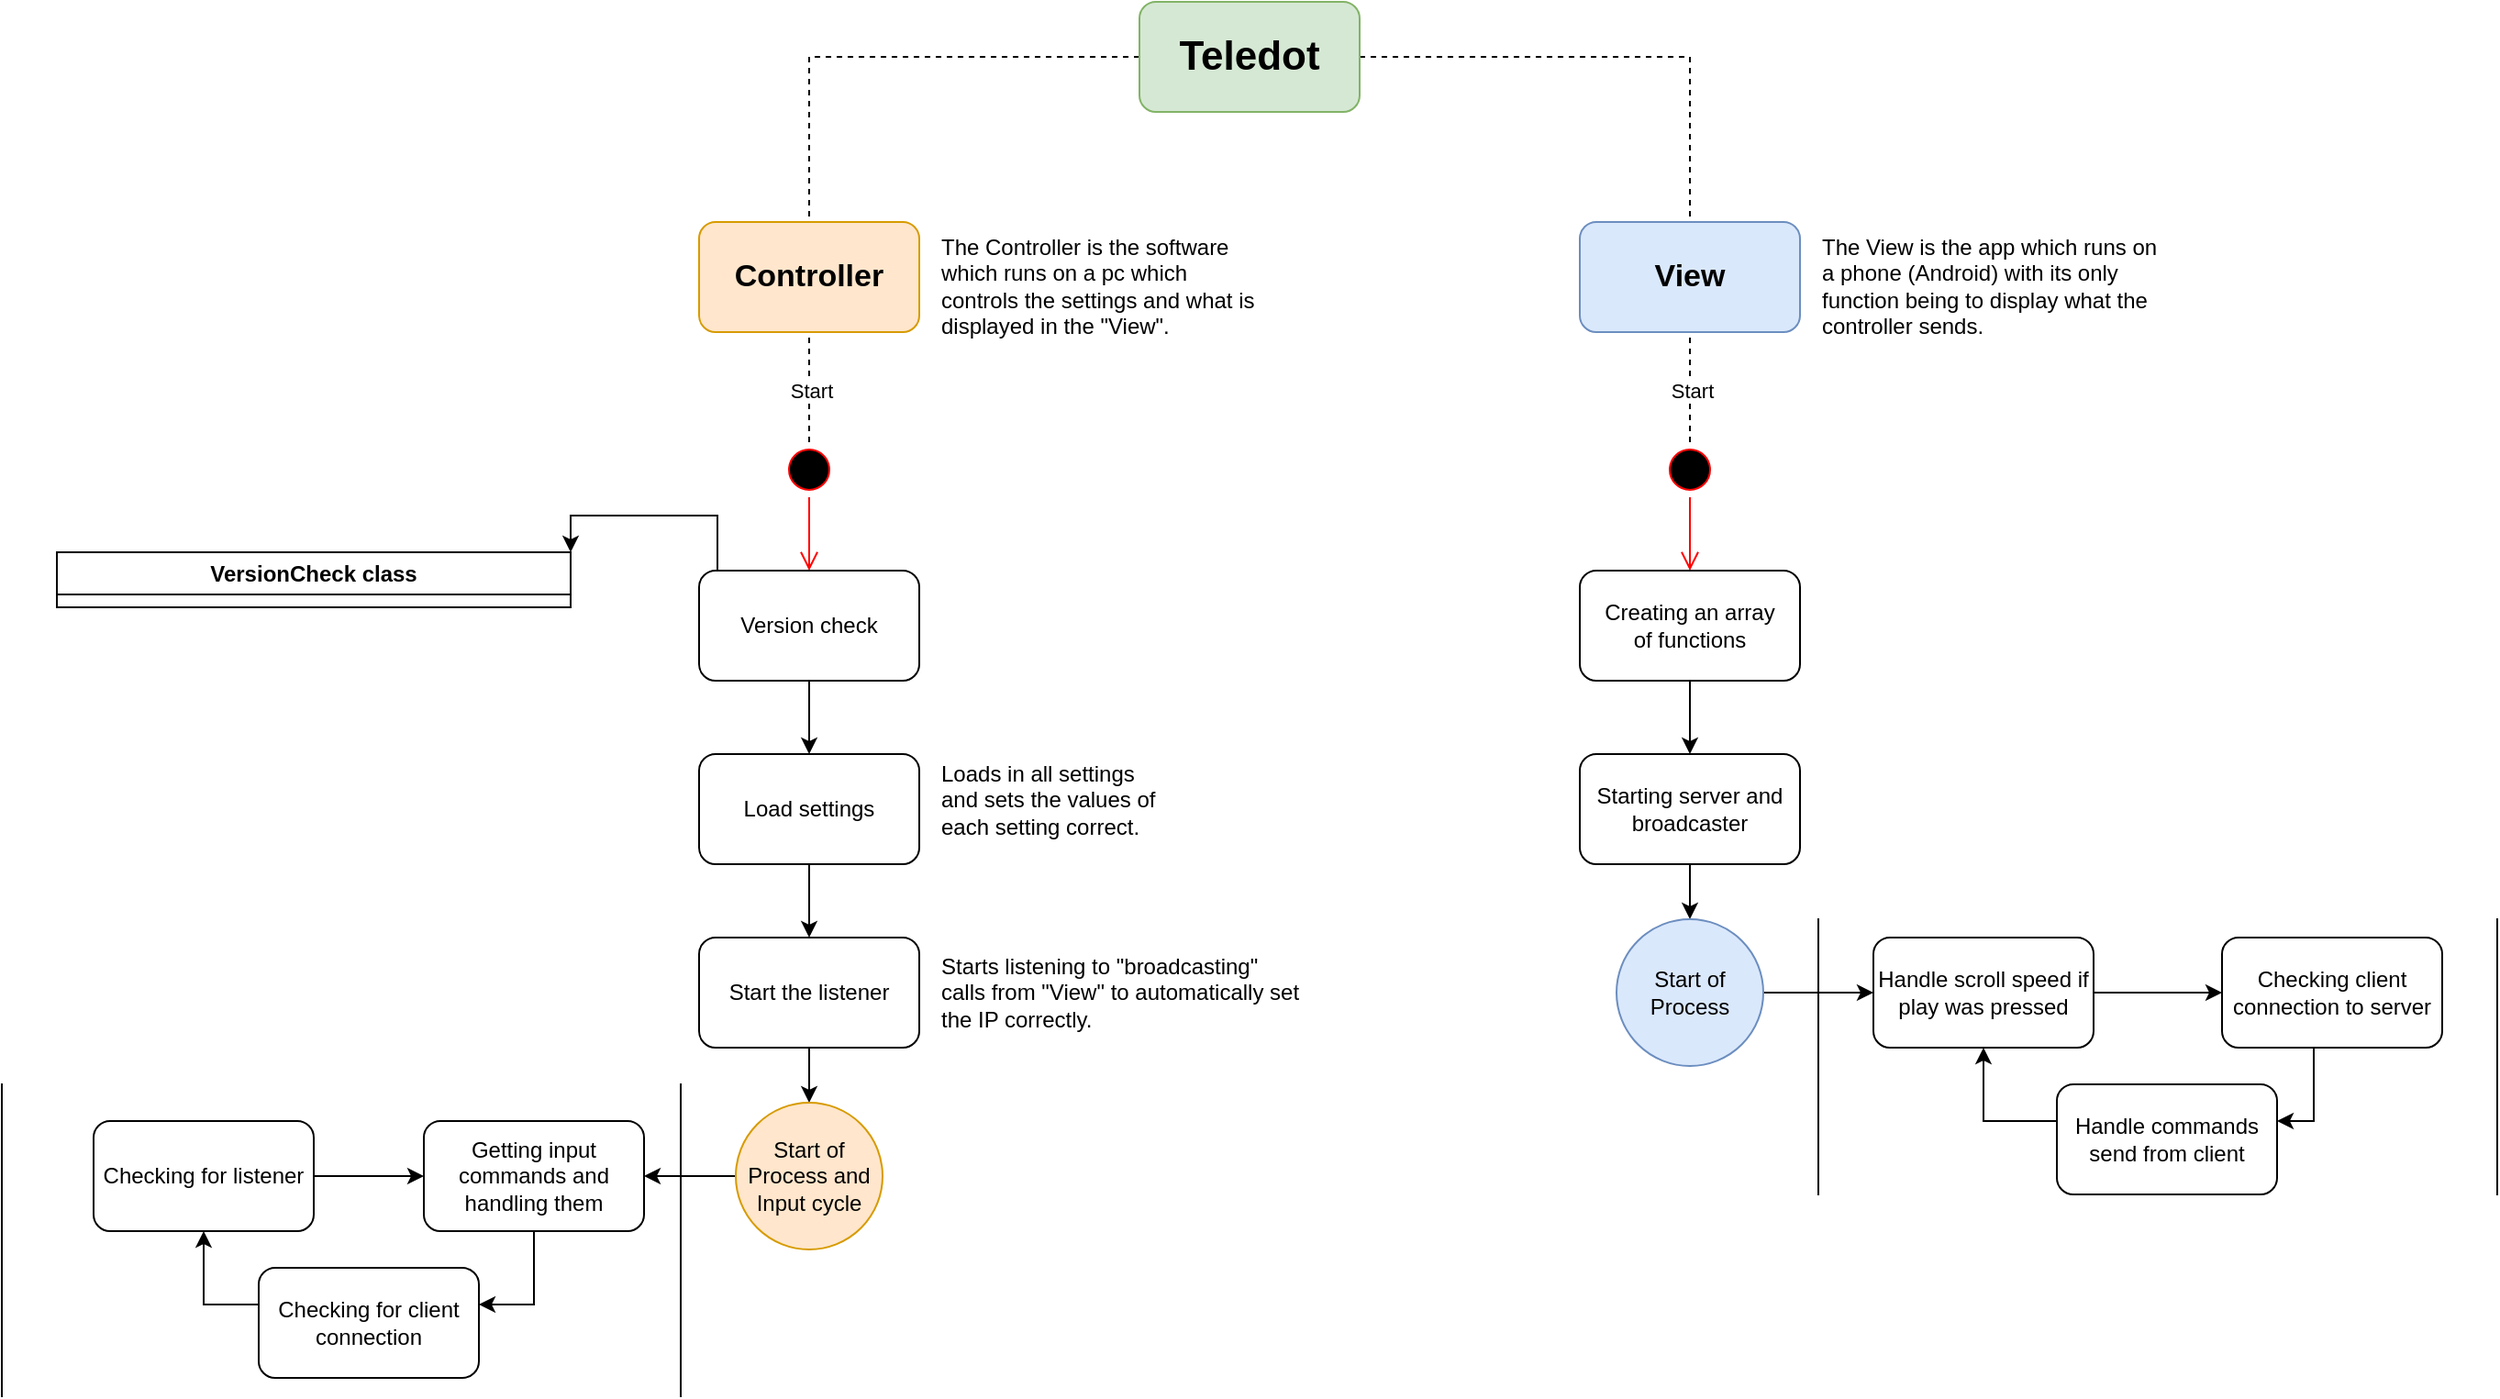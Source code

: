 <mxfile version="21.7.2" type="device">
  <diagram name="Page-1" id="Fmp14CI2bCmmN8HUc_-i">
    <mxGraphModel dx="1770" dy="718" grid="1" gridSize="10" guides="1" tooltips="1" connect="1" arrows="1" fold="1" page="1" pageScale="1" pageWidth="500" pageHeight="500" math="0" shadow="0">
      <root>
        <mxCell id="0" />
        <mxCell id="1" parent="0" />
        <mxCell id="2264vZ74yHLM75RJ4AYD-3" value="" style="edgeStyle=orthogonalEdgeStyle;rounded=0;orthogonalLoop=1;jettySize=auto;html=1;dashed=1;endArrow=none;endFill=0;" edge="1" parent="1" source="2264vZ74yHLM75RJ4AYD-1" target="2264vZ74yHLM75RJ4AYD-2">
          <mxGeometry relative="1" as="geometry" />
        </mxCell>
        <mxCell id="2264vZ74yHLM75RJ4AYD-5" value="" style="edgeStyle=orthogonalEdgeStyle;rounded=0;orthogonalLoop=1;jettySize=auto;html=1;endArrow=none;endFill=0;dashed=1;" edge="1" parent="1" source="2264vZ74yHLM75RJ4AYD-1" target="2264vZ74yHLM75RJ4AYD-4">
          <mxGeometry relative="1" as="geometry" />
        </mxCell>
        <mxCell id="2264vZ74yHLM75RJ4AYD-1" value="&lt;b style=&quot;font-size: 22px;&quot;&gt;Teledot&lt;/b&gt;" style="rounded=1;whiteSpace=wrap;html=1;fillColor=#d5e8d4;strokeColor=#82b366;fontSize=22;" vertex="1" parent="1">
          <mxGeometry x="160" y="10" width="120" height="60" as="geometry" />
        </mxCell>
        <mxCell id="2264vZ74yHLM75RJ4AYD-2" value="&lt;b style=&quot;font-size: 17px;&quot;&gt;Controller&lt;/b&gt;" style="whiteSpace=wrap;html=1;rounded=1;fillColor=#ffe6cc;strokeColor=#d79b00;fontSize=17;" vertex="1" parent="1">
          <mxGeometry x="-80" y="130" width="120" height="60" as="geometry" />
        </mxCell>
        <mxCell id="2264vZ74yHLM75RJ4AYD-4" value="&lt;b style=&quot;font-size: 17px;&quot;&gt;View&lt;/b&gt;" style="whiteSpace=wrap;html=1;rounded=1;fillColor=#dae8fc;strokeColor=#6c8ebf;fontSize=17;" vertex="1" parent="1">
          <mxGeometry x="400" y="130" width="120" height="60" as="geometry" />
        </mxCell>
        <mxCell id="2264vZ74yHLM75RJ4AYD-7" value="The Controller is the software which runs on a pc which controls the settings and what is displayed in the &quot;View&quot;." style="text;html=1;strokeColor=none;fillColor=none;align=left;verticalAlign=middle;whiteSpace=wrap;rounded=0;" vertex="1" parent="1">
          <mxGeometry x="50" y="130" width="180" height="70" as="geometry" />
        </mxCell>
        <mxCell id="2264vZ74yHLM75RJ4AYD-9" value="The View is the app which runs on a phone (Android) with its only function being to display what the controller sends." style="text;html=1;strokeColor=none;fillColor=none;align=left;verticalAlign=middle;whiteSpace=wrap;rounded=0;" vertex="1" parent="1">
          <mxGeometry x="530" y="130" width="190" height="70" as="geometry" />
        </mxCell>
        <mxCell id="2264vZ74yHLM75RJ4AYD-15" value="" style="endArrow=none;dashed=1;html=1;rounded=0;entryX=0.5;entryY=1;entryDx=0;entryDy=0;exitX=0.5;exitY=0;exitDx=0;exitDy=0;" edge="1" parent="1" source="2264vZ74yHLM75RJ4AYD-16" target="2264vZ74yHLM75RJ4AYD-2">
          <mxGeometry width="50" height="50" relative="1" as="geometry">
            <mxPoint x="70" y="310" as="sourcePoint" />
            <mxPoint x="120" y="260" as="targetPoint" />
          </mxGeometry>
        </mxCell>
        <mxCell id="2264vZ74yHLM75RJ4AYD-18" value="Start" style="edgeLabel;html=1;align=center;verticalAlign=middle;resizable=0;points=[];" vertex="1" connectable="0" parent="2264vZ74yHLM75RJ4AYD-15">
          <mxGeometry x="-0.052" y="-1" relative="1" as="geometry">
            <mxPoint as="offset" />
          </mxGeometry>
        </mxCell>
        <mxCell id="2264vZ74yHLM75RJ4AYD-16" value="" style="ellipse;html=1;shape=startState;fillColor=#000000;strokeColor=#ff0000;" vertex="1" parent="1">
          <mxGeometry x="-35" y="250" width="30" height="30" as="geometry" />
        </mxCell>
        <mxCell id="2264vZ74yHLM75RJ4AYD-17" value="" style="edgeStyle=orthogonalEdgeStyle;html=1;verticalAlign=bottom;endArrow=open;endSize=8;strokeColor=#ff0000;rounded=0;entryX=0.5;entryY=0;entryDx=0;entryDy=0;" edge="1" source="2264vZ74yHLM75RJ4AYD-16" parent="1" target="2264vZ74yHLM75RJ4AYD-23">
          <mxGeometry relative="1" as="geometry">
            <mxPoint x="-20" y="340" as="targetPoint" />
          </mxGeometry>
        </mxCell>
        <mxCell id="2264vZ74yHLM75RJ4AYD-19" value="" style="endArrow=none;dashed=1;html=1;rounded=0;exitX=0.5;exitY=0;exitDx=0;exitDy=0;entryX=0.5;entryY=1;entryDx=0;entryDy=0;" edge="1" parent="1" source="2264vZ74yHLM75RJ4AYD-21" target="2264vZ74yHLM75RJ4AYD-4">
          <mxGeometry width="50" height="50" relative="1" as="geometry">
            <mxPoint x="550" y="310" as="sourcePoint" />
            <mxPoint x="520" y="230" as="targetPoint" />
          </mxGeometry>
        </mxCell>
        <mxCell id="2264vZ74yHLM75RJ4AYD-20" value="Start" style="edgeLabel;html=1;align=center;verticalAlign=middle;resizable=0;points=[];" vertex="1" connectable="0" parent="2264vZ74yHLM75RJ4AYD-19">
          <mxGeometry x="-0.052" y="-1" relative="1" as="geometry">
            <mxPoint as="offset" />
          </mxGeometry>
        </mxCell>
        <mxCell id="2264vZ74yHLM75RJ4AYD-21" value="" style="ellipse;html=1;shape=startState;fillColor=#000000;strokeColor=#ff0000;" vertex="1" parent="1">
          <mxGeometry x="445" y="250" width="30" height="30" as="geometry" />
        </mxCell>
        <mxCell id="2264vZ74yHLM75RJ4AYD-22" value="" style="edgeStyle=orthogonalEdgeStyle;html=1;verticalAlign=bottom;endArrow=open;endSize=8;strokeColor=#ff0000;rounded=0;" edge="1" parent="1" source="2264vZ74yHLM75RJ4AYD-21" target="2264vZ74yHLM75RJ4AYD-58">
          <mxGeometry relative="1" as="geometry">
            <mxPoint x="460" y="320" as="targetPoint" />
          </mxGeometry>
        </mxCell>
        <mxCell id="2264vZ74yHLM75RJ4AYD-24" style="edgeStyle=orthogonalEdgeStyle;rounded=0;orthogonalLoop=1;jettySize=auto;html=1;entryX=1;entryY=0;entryDx=0;entryDy=0;" edge="1" parent="1" source="2264vZ74yHLM75RJ4AYD-23" target="2264vZ74yHLM75RJ4AYD-28">
          <mxGeometry relative="1" as="geometry">
            <mxPoint x="-190" y="350" as="targetPoint" />
            <Array as="points">
              <mxPoint x="-70" y="290" />
              <mxPoint x="-150" y="290" />
            </Array>
          </mxGeometry>
        </mxCell>
        <mxCell id="2264vZ74yHLM75RJ4AYD-41" style="edgeStyle=orthogonalEdgeStyle;rounded=0;orthogonalLoop=1;jettySize=auto;html=1;entryX=0.5;entryY=0;entryDx=0;entryDy=0;" edge="1" parent="1" source="2264vZ74yHLM75RJ4AYD-23" target="2264vZ74yHLM75RJ4AYD-40">
          <mxGeometry relative="1" as="geometry" />
        </mxCell>
        <mxCell id="2264vZ74yHLM75RJ4AYD-23" value="Version check" style="rounded=1;whiteSpace=wrap;html=1;" vertex="1" parent="1">
          <mxGeometry x="-80" y="320" width="120" height="60" as="geometry" />
        </mxCell>
        <mxCell id="2264vZ74yHLM75RJ4AYD-28" value="VersionCheck class" style="swimlane;whiteSpace=wrap;html=1;" vertex="1" collapsed="1" parent="1">
          <mxGeometry x="-430" y="310" width="280" height="30" as="geometry">
            <mxRectangle x="-430" y="310" width="280" height="160" as="alternateBounds" />
          </mxGeometry>
        </mxCell>
        <mxCell id="2264vZ74yHLM75RJ4AYD-39" value="On creation it will get the version file (json) from the master branch with an HTTPRequest. When request is completed it will be checked against the local version file.&lt;br&gt;&lt;br&gt;If the values are not equal, it will display a label notifying that there&#39;s and update available.&lt;br&gt;" style="text;html=1;strokeColor=none;fillColor=none;align=center;verticalAlign=middle;whiteSpace=wrap;rounded=0;" vertex="1" parent="2264vZ74yHLM75RJ4AYD-28">
          <mxGeometry x="10" y="30" width="260" height="130" as="geometry" />
        </mxCell>
        <mxCell id="2264vZ74yHLM75RJ4AYD-44" value="" style="edgeStyle=orthogonalEdgeStyle;rounded=0;orthogonalLoop=1;jettySize=auto;html=1;" edge="1" parent="1" source="2264vZ74yHLM75RJ4AYD-40" target="2264vZ74yHLM75RJ4AYD-43">
          <mxGeometry relative="1" as="geometry" />
        </mxCell>
        <mxCell id="2264vZ74yHLM75RJ4AYD-40" value="Load settings" style="rounded=1;whiteSpace=wrap;html=1;" vertex="1" parent="1">
          <mxGeometry x="-80" y="420" width="120" height="60" as="geometry" />
        </mxCell>
        <mxCell id="2264vZ74yHLM75RJ4AYD-42" value="Loads in all settings and sets the values of each setting correct." style="text;html=1;strokeColor=none;fillColor=none;align=left;verticalAlign=middle;whiteSpace=wrap;rounded=0;" vertex="1" parent="1">
          <mxGeometry x="50" y="420" width="130" height="50" as="geometry" />
        </mxCell>
        <mxCell id="2264vZ74yHLM75RJ4AYD-47" value="" style="edgeStyle=orthogonalEdgeStyle;rounded=0;orthogonalLoop=1;jettySize=auto;html=1;" edge="1" parent="1" source="2264vZ74yHLM75RJ4AYD-43" target="2264vZ74yHLM75RJ4AYD-46">
          <mxGeometry relative="1" as="geometry" />
        </mxCell>
        <mxCell id="2264vZ74yHLM75RJ4AYD-43" value="Start the listener" style="whiteSpace=wrap;html=1;rounded=1;" vertex="1" parent="1">
          <mxGeometry x="-80" y="520" width="120" height="60" as="geometry" />
        </mxCell>
        <mxCell id="2264vZ74yHLM75RJ4AYD-45" value="Starts listening to &quot;broadcasting&quot; calls from &quot;View&quot; to automatically set the IP correctly." style="text;html=1;strokeColor=none;fillColor=none;align=left;verticalAlign=middle;whiteSpace=wrap;rounded=0;" vertex="1" parent="1">
          <mxGeometry x="50" y="520" width="200" height="60" as="geometry" />
        </mxCell>
        <mxCell id="2264vZ74yHLM75RJ4AYD-48" style="edgeStyle=orthogonalEdgeStyle;rounded=0;orthogonalLoop=1;jettySize=auto;html=1;" edge="1" parent="1" source="2264vZ74yHLM75RJ4AYD-46" target="2264vZ74yHLM75RJ4AYD-52">
          <mxGeometry relative="1" as="geometry">
            <mxPoint x="-350" y="650" as="targetPoint" />
          </mxGeometry>
        </mxCell>
        <mxCell id="2264vZ74yHLM75RJ4AYD-46" value="Start of Process and Input cycle" style="ellipse;whiteSpace=wrap;html=1;rounded=1;fillColor=#ffe6cc;strokeColor=#d79b00;" vertex="1" parent="1">
          <mxGeometry x="-60" y="610" width="80" height="80" as="geometry" />
        </mxCell>
        <mxCell id="2264vZ74yHLM75RJ4AYD-54" value="" style="edgeStyle=orthogonalEdgeStyle;rounded=0;orthogonalLoop=1;jettySize=auto;html=1;" edge="1" parent="1" source="2264vZ74yHLM75RJ4AYD-52" target="2264vZ74yHLM75RJ4AYD-53">
          <mxGeometry relative="1" as="geometry">
            <Array as="points">
              <mxPoint x="-170" y="720" />
            </Array>
          </mxGeometry>
        </mxCell>
        <mxCell id="2264vZ74yHLM75RJ4AYD-52" value="Getting input commands and handling them" style="rounded=1;whiteSpace=wrap;html=1;" vertex="1" parent="1">
          <mxGeometry x="-230" y="620" width="120" height="60" as="geometry" />
        </mxCell>
        <mxCell id="2264vZ74yHLM75RJ4AYD-56" value="" style="edgeStyle=orthogonalEdgeStyle;rounded=0;orthogonalLoop=1;jettySize=auto;html=1;entryX=0.5;entryY=1;entryDx=0;entryDy=0;" edge="1" parent="1" source="2264vZ74yHLM75RJ4AYD-53" target="2264vZ74yHLM75RJ4AYD-55">
          <mxGeometry relative="1" as="geometry">
            <Array as="points">
              <mxPoint x="-350" y="720" />
            </Array>
          </mxGeometry>
        </mxCell>
        <mxCell id="2264vZ74yHLM75RJ4AYD-53" value="Checking for client connection" style="whiteSpace=wrap;html=1;rounded=1;" vertex="1" parent="1">
          <mxGeometry x="-320" y="700" width="120" height="60" as="geometry" />
        </mxCell>
        <mxCell id="2264vZ74yHLM75RJ4AYD-57" style="edgeStyle=orthogonalEdgeStyle;rounded=0;orthogonalLoop=1;jettySize=auto;html=1;entryX=0;entryY=0.5;entryDx=0;entryDy=0;" edge="1" parent="1" source="2264vZ74yHLM75RJ4AYD-55" target="2264vZ74yHLM75RJ4AYD-52">
          <mxGeometry relative="1" as="geometry" />
        </mxCell>
        <mxCell id="2264vZ74yHLM75RJ4AYD-55" value="Checking for listener" style="whiteSpace=wrap;html=1;rounded=1;" vertex="1" parent="1">
          <mxGeometry x="-410" y="620" width="120" height="60" as="geometry" />
        </mxCell>
        <mxCell id="2264vZ74yHLM75RJ4AYD-60" value="" style="edgeStyle=orthogonalEdgeStyle;rounded=0;orthogonalLoop=1;jettySize=auto;html=1;" edge="1" parent="1" source="2264vZ74yHLM75RJ4AYD-58" target="2264vZ74yHLM75RJ4AYD-59">
          <mxGeometry relative="1" as="geometry" />
        </mxCell>
        <mxCell id="2264vZ74yHLM75RJ4AYD-58" value="Creating an array&lt;br&gt;of functions" style="rounded=1;whiteSpace=wrap;html=1;" vertex="1" parent="1">
          <mxGeometry x="400" y="320" width="120" height="60" as="geometry" />
        </mxCell>
        <mxCell id="2264vZ74yHLM75RJ4AYD-62" value="" style="edgeStyle=orthogonalEdgeStyle;rounded=0;orthogonalLoop=1;jettySize=auto;html=1;" edge="1" parent="1" source="2264vZ74yHLM75RJ4AYD-59" target="2264vZ74yHLM75RJ4AYD-61">
          <mxGeometry relative="1" as="geometry" />
        </mxCell>
        <mxCell id="2264vZ74yHLM75RJ4AYD-59" value="Starting server and broadcaster" style="whiteSpace=wrap;html=1;rounded=1;" vertex="1" parent="1">
          <mxGeometry x="400" y="420" width="120" height="60" as="geometry" />
        </mxCell>
        <mxCell id="2264vZ74yHLM75RJ4AYD-64" value="" style="edgeStyle=orthogonalEdgeStyle;rounded=0;orthogonalLoop=1;jettySize=auto;html=1;" edge="1" parent="1" source="2264vZ74yHLM75RJ4AYD-61" target="2264vZ74yHLM75RJ4AYD-63">
          <mxGeometry relative="1" as="geometry" />
        </mxCell>
        <mxCell id="2264vZ74yHLM75RJ4AYD-61" value="Start of Process" style="ellipse;whiteSpace=wrap;html=1;rounded=1;fillColor=#dae8fc;strokeColor=#6c8ebf;" vertex="1" parent="1">
          <mxGeometry x="420" y="510" width="80" height="80" as="geometry" />
        </mxCell>
        <mxCell id="2264vZ74yHLM75RJ4AYD-66" value="" style="edgeStyle=orthogonalEdgeStyle;rounded=0;orthogonalLoop=1;jettySize=auto;html=1;" edge="1" parent="1" source="2264vZ74yHLM75RJ4AYD-63" target="2264vZ74yHLM75RJ4AYD-65">
          <mxGeometry relative="1" as="geometry" />
        </mxCell>
        <mxCell id="2264vZ74yHLM75RJ4AYD-63" value="Handle scroll speed if play was pressed" style="whiteSpace=wrap;html=1;rounded=1;" vertex="1" parent="1">
          <mxGeometry x="560" y="520" width="120" height="60" as="geometry" />
        </mxCell>
        <mxCell id="2264vZ74yHLM75RJ4AYD-68" value="" style="edgeStyle=orthogonalEdgeStyle;rounded=0;orthogonalLoop=1;jettySize=auto;html=1;" edge="1" parent="1" source="2264vZ74yHLM75RJ4AYD-65" target="2264vZ74yHLM75RJ4AYD-67">
          <mxGeometry relative="1" as="geometry">
            <Array as="points">
              <mxPoint x="800" y="620" />
            </Array>
          </mxGeometry>
        </mxCell>
        <mxCell id="2264vZ74yHLM75RJ4AYD-65" value="Checking client connection to server" style="whiteSpace=wrap;html=1;rounded=1;" vertex="1" parent="1">
          <mxGeometry x="750" y="520" width="120" height="60" as="geometry" />
        </mxCell>
        <mxCell id="2264vZ74yHLM75RJ4AYD-69" style="edgeStyle=orthogonalEdgeStyle;rounded=0;orthogonalLoop=1;jettySize=auto;html=1;entryX=0.5;entryY=1;entryDx=0;entryDy=0;" edge="1" parent="1" source="2264vZ74yHLM75RJ4AYD-67" target="2264vZ74yHLM75RJ4AYD-63">
          <mxGeometry relative="1" as="geometry">
            <Array as="points">
              <mxPoint x="620" y="620" />
            </Array>
          </mxGeometry>
        </mxCell>
        <mxCell id="2264vZ74yHLM75RJ4AYD-67" value="Handle commands send from client" style="whiteSpace=wrap;html=1;rounded=1;" vertex="1" parent="1">
          <mxGeometry x="660" y="600" width="120" height="60" as="geometry" />
        </mxCell>
        <mxCell id="2264vZ74yHLM75RJ4AYD-71" value="" style="shape=partialRectangle;whiteSpace=wrap;html=1;top=0;bottom=0;fillColor=none;" vertex="1" parent="1">
          <mxGeometry x="530" y="510" width="370" height="150" as="geometry" />
        </mxCell>
        <mxCell id="2264vZ74yHLM75RJ4AYD-72" value="" style="shape=partialRectangle;whiteSpace=wrap;html=1;top=0;bottom=0;fillColor=none;" vertex="1" parent="1">
          <mxGeometry x="-460" y="600" width="370" height="170" as="geometry" />
        </mxCell>
      </root>
    </mxGraphModel>
  </diagram>
</mxfile>
